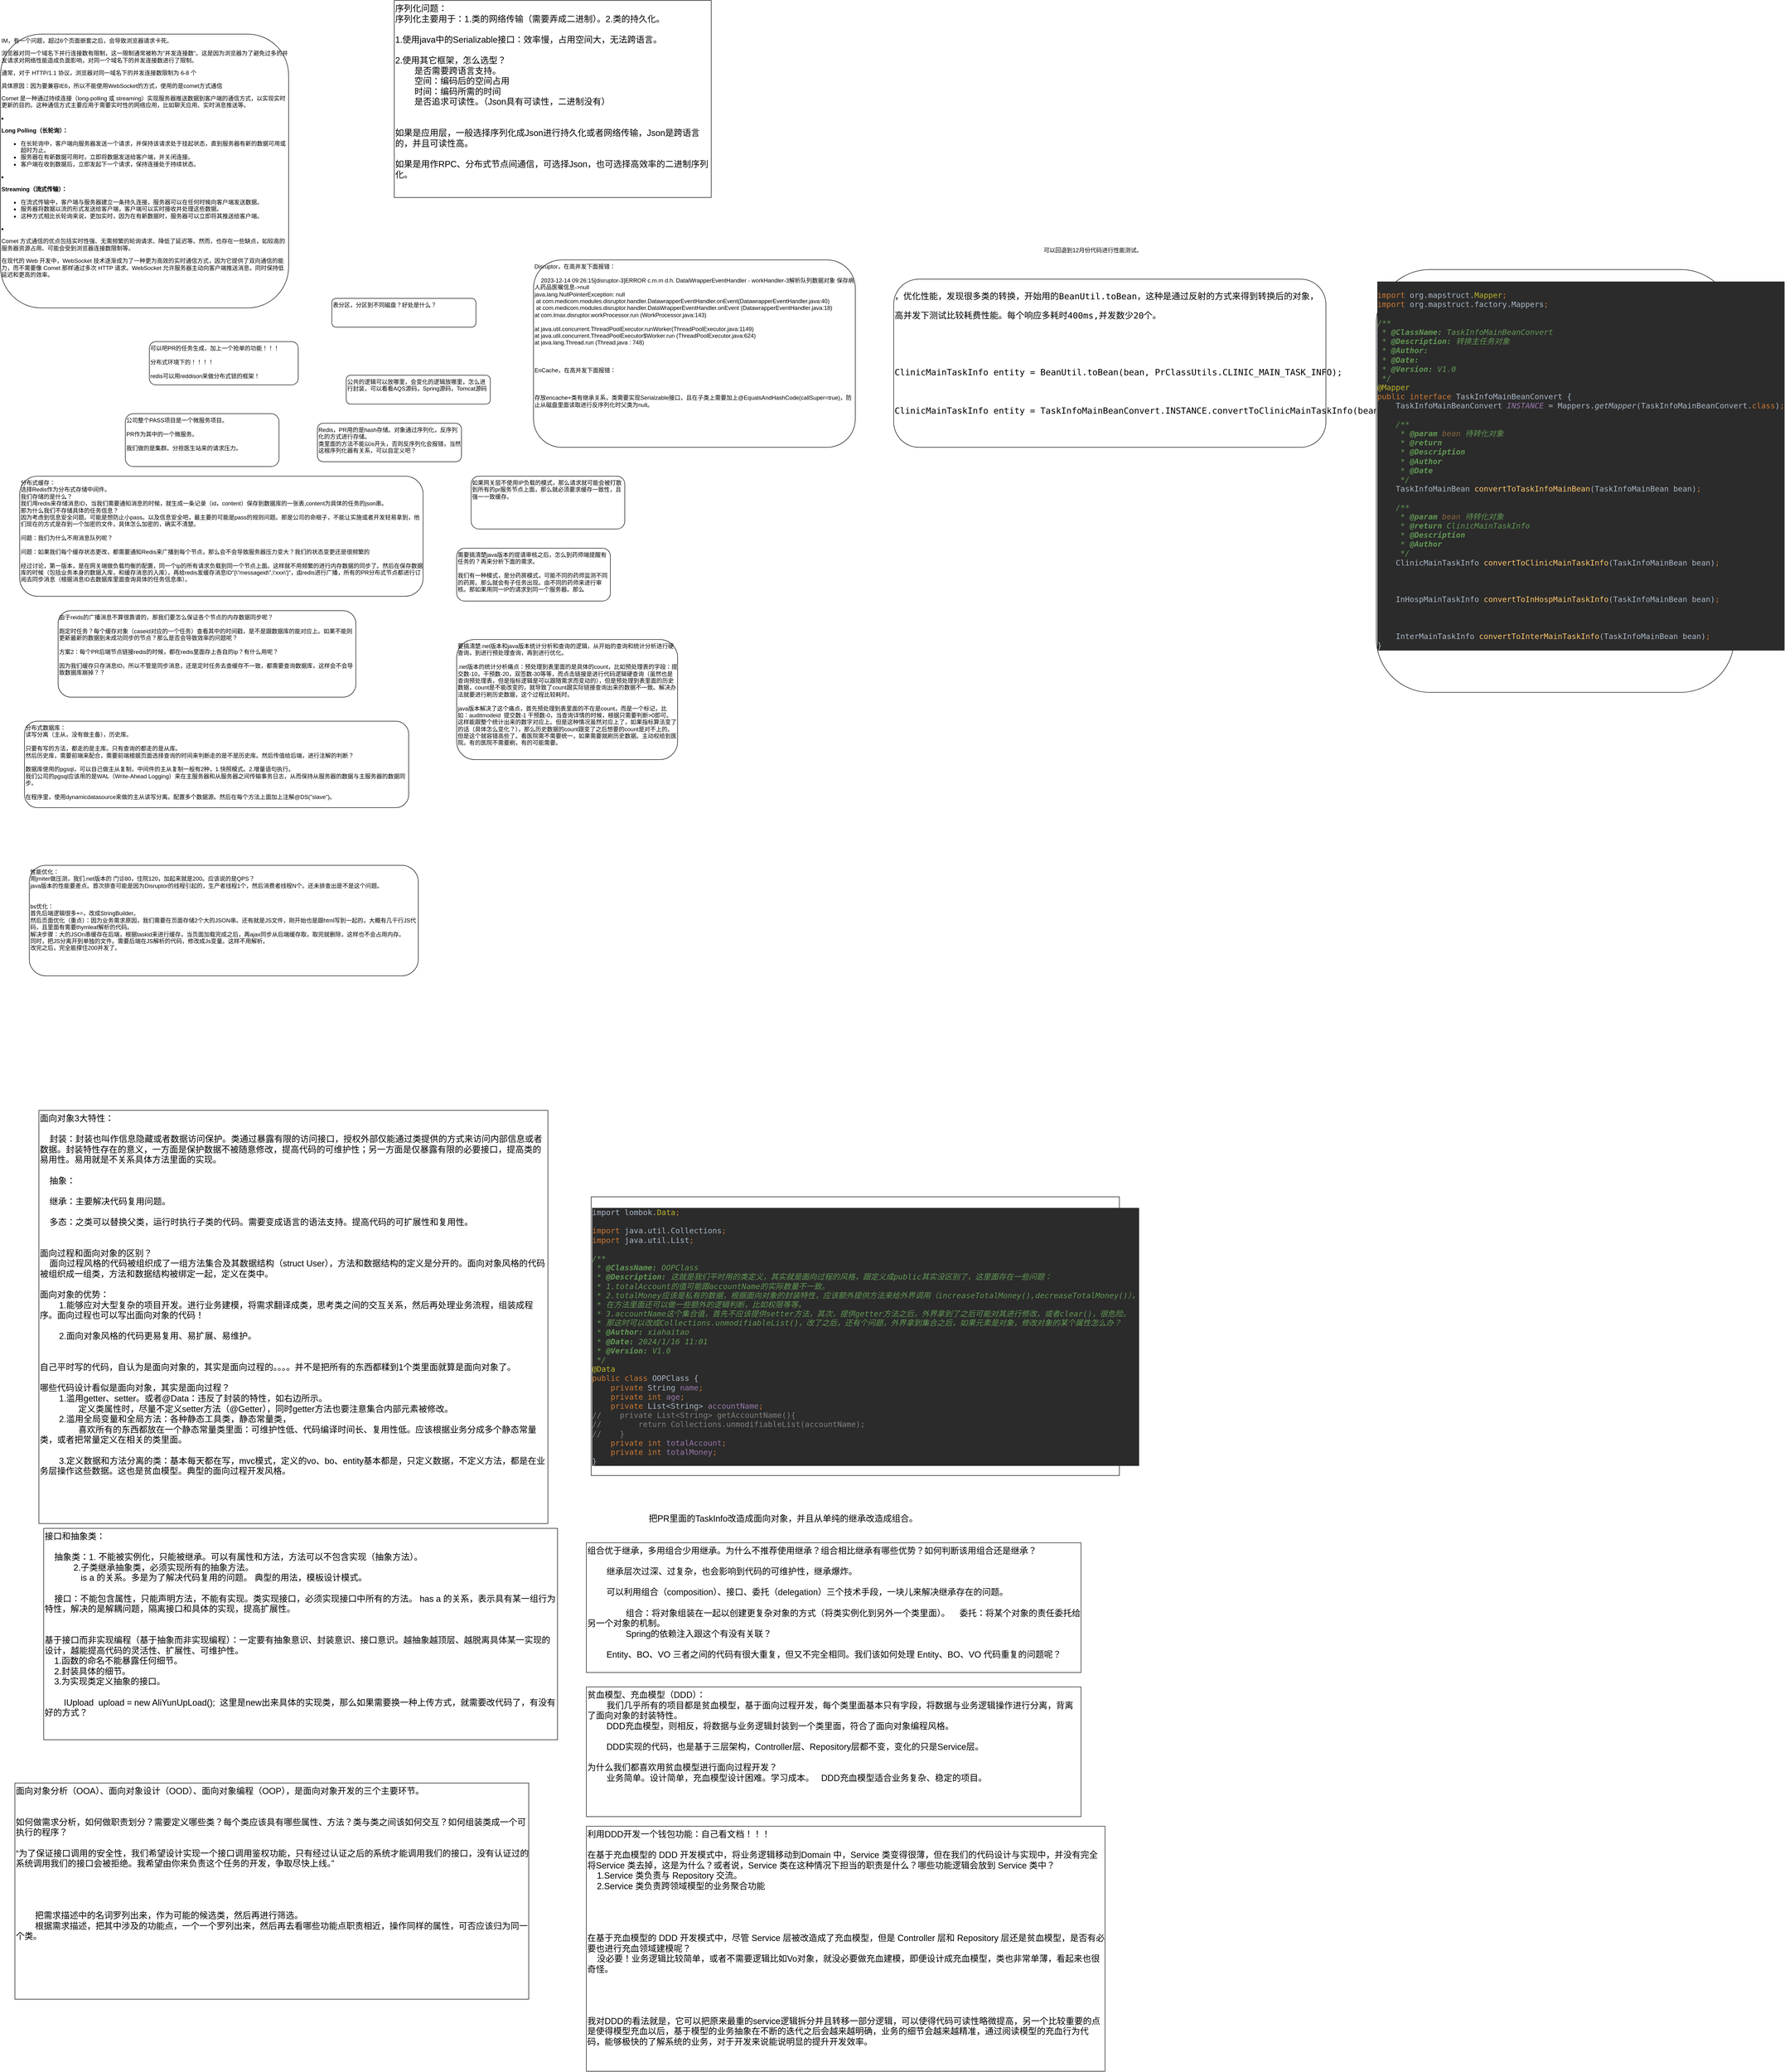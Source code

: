 <mxfile version="22.1.18" type="github">
  <diagram name="第 1 页" id="1XJYP80JxbJxhC29MnGr">
    <mxGraphModel dx="2358" dy="2159" grid="1" gridSize="10" guides="1" tooltips="1" connect="1" arrows="1" fold="1" page="1" pageScale="1" pageWidth="827" pageHeight="1169" math="0" shadow="0">
      <root>
        <mxCell id="0" />
        <mxCell id="1" parent="0" />
        <mxCell id="axaWvUbI3fm5PjR0QgIP-2" value="分布式缓存：&lt;br&gt;选择Redis作为分布式存储中间件。&lt;br&gt;我们存储的是什么？&lt;br&gt;我们用redis来存储消息ID，当我们需要通知消息的时候，就生成一条记录（id，content）保存到数据库的一张表,content为具体的任务的json串。&lt;br&gt;那为什么我们不存储具体的任务信息？&lt;br&gt;因为考虑到信息安全问题。可能是想防止小pass。以及信息安全吧，最主要的可能是pass的规则问题。那是公司的命根子，不能让实施或者开发轻易拿到，他们现在的方式是存到一个加密的文件，具体怎么加密的，确实不清楚。&lt;br&gt;&lt;br&gt;问题：我们为什么不用消息队列呢？&lt;br&gt;&lt;br&gt;问题：如果我们每个缓存状态更改，都需要通知Redis来广播到每个节点，那么会不会导致服务器压力变大？我们的状态变更还是很频繁的&lt;br&gt;&lt;br&gt;经过讨论，第一版本，是在网关端做负载均衡的配置，同一个ip的所有请求负载到同一个节点上面。这样就不用频繁的进行内存数据的同步了。然后在保存数据库的时候（包括业务本身的数据入库，和缓存消息的入库），再给redis发缓存消息ID&quot;{\&quot;messageid\&quot;,\&#39;xxx\&#39;}&quot;，由redis进行广播，所有的PR分布式节点都进行订阅去同步消息（根据消息ID去数据库里面查询具体的任务信息串）。" style="rounded=1;whiteSpace=wrap;html=1;verticalAlign=top;align=left;" parent="1" vertex="1">
          <mxGeometry x="70" y="100" width="840" height="250" as="geometry" />
        </mxCell>
        <mxCell id="axaWvUbI3fm5PjR0QgIP-3" value="分布式数据库：&lt;br&gt;读写分离（主从，没有做主备），历史库。&lt;br&gt;&lt;br&gt;只要有写的方法，都走的是主库。只有查询的都走的是从库。&lt;br&gt;然后历史库，需要前端来配合，需要前端根据页面选择查询的时间来判断走的是不是历史库。然后传值给后端，进行注解的判断？&lt;br&gt;&lt;br&gt;数据库使用的pgsql，可以自己做主从复制，中间件的主从复制一般有2种，1.快照模式。2.增量语句执行。&lt;br&gt;我们公司的pgsql应该用的是WAL（Write-Ahead Logging）来在主服务器和从服务器之间传输事务日志，从而保持从服务器的数据与主服务器的数据同步。&lt;br&gt;&lt;br&gt;在程序里，使用dynamicdatasource来做的主从读写分离。配置多个数据源。然后在每个方法上面加上注解@DS(&quot;slave&quot;)。" style="rounded=1;whiteSpace=wrap;html=1;verticalAlign=top;align=left;" parent="1" vertex="1">
          <mxGeometry x="80" y="610" width="800" height="180" as="geometry" />
        </mxCell>
        <mxCell id="lYMavn7DF4E9moOjVgNg-1" value="如果网关层不使用IP负载的模式，那么请求就可能会被打散到所有的pr服务节点上面，那么就必须要求缓存一致性，且强一一致缓存。" style="rounded=1;whiteSpace=wrap;html=1;verticalAlign=top;align=left;" parent="1" vertex="1">
          <mxGeometry x="1010" y="100" width="320" height="110" as="geometry" />
        </mxCell>
        <mxCell id="lYMavn7DF4E9moOjVgNg-2" value="需要搞清楚java版本的提请审核之后，怎么到药师端提醒有任务的？再来分析下面的需求。&lt;br&gt;&lt;br&gt;我们有一种模式，是分药房模式，可能不同的药师监测不同的药房。那么就会有子任务出现。由不同的药师来进行审核。那如果用同一IP的请求到同一个服务器。那么" style="rounded=1;whiteSpace=wrap;html=1;verticalAlign=top;align=left;" parent="1" vertex="1">
          <mxGeometry x="980" y="250" width="320" height="110" as="geometry" />
        </mxCell>
        <mxCell id="lYMavn7DF4E9moOjVgNg-3" value="公司整个PASS项目是一个微服务项目。&lt;br&gt;&lt;br&gt;PR作为其中的一个微服务。&lt;br&gt;&lt;br&gt;我们做的是集群。分担医生站来的请求压力。" style="rounded=1;whiteSpace=wrap;html=1;verticalAlign=top;align=left;" parent="1" vertex="1">
          <mxGeometry x="290" y="-30" width="320" height="110" as="geometry" />
        </mxCell>
        <mxCell id="lYMavn7DF4E9moOjVgNg-4" value="由于reids的广播消息不算很靠谱的，那我们要怎么保证各个节点的内存数据同步呢？&lt;br&gt;&lt;br&gt;跑定时任务？每个缓存对象（caseid对应的一个任务）查看其中的时间戳，是不是跟数据库的能对应上。如果不能则更新最新的数据到未成功同步的节点？那么是否会导致效率的问题呢？&lt;br&gt;&lt;br&gt;方案2：每个PR后端节点链接redis的时候，都在redis里面存上各自的ip？有什么用呢？&lt;br&gt;&lt;br&gt;因为我们缓存只存消息ID，所以不管是同步消息，还是定时任务去查缓存不一致，都需要查询数据库，这样会不会导致数据库崩掉？？" style="rounded=1;whiteSpace=wrap;html=1;verticalAlign=top;align=left;" parent="1" vertex="1">
          <mxGeometry x="150" y="380" width="620" height="180" as="geometry" />
        </mxCell>
        <mxCell id="azIFYM6eBztKxtA_MHt6-1" value="性能优化：&lt;br&gt;用jmiter做压测，我们.net版本的 门诊80，住院120，加起来就是200。应该说的是QPS？&lt;br&gt;java版本的性能要差点。首次排查可能是因为Disruptor的线程引起的，生产者线程1个，然后消费者线程N个。还未排查出是不是这个问题。&lt;br&gt;&lt;br&gt;&lt;br&gt;bs优化：&lt;br&gt;首先后端逻辑很多+=，改成StringBuilder。&lt;br&gt;然后页面优化（重点）：因为业务需求原因，我们需要在页面存储2个大的JSON串。还有就是JS文件，刚开始也是跟html写到一起的，大概有几千行JS代码，且里面有需要thymleaf解析的代码。&lt;br&gt;解决步骤：大的JSOn串缓存在后端，根据taskid来进行缓存，当页面加载完成之后，再ajax同步从后端缓存取，取完就删除，这样也不会占用内存。&lt;br&gt;同时，把JS分离开到单独的文件。需要后端在JS解析的代码，修改成Js变量。这样不用解析。&lt;br&gt;改完之后，完全能撑住200并发了。" style="rounded=1;whiteSpace=wrap;html=1;verticalAlign=top;align=left;" parent="1" vertex="1">
          <mxGeometry x="90" y="910" width="810" height="230" as="geometry" />
        </mxCell>
        <mxCell id="OiV16W11Bcy6xy-m6XNg-1" value="要搞清楚.net版本和java版本统计分析和查询的逻辑，从开始的查询和统计分析进行硬查询，到进行预处理查询，再到进行优化。&lt;br&gt;&lt;br&gt;.net版本的统计分析痛点：预处理到表里面的是具体的count，比如预处理表的字段：提交数-10，干预数-20，双签数-30等等，而点击链接是进行代码逻辑硬查询（虽然也是查询预处理表，但是指标逻辑是可以跟随需求而变动的），但是预处理到表里面的历史数据，count是不能改变的，就导致了count跟实际链接查询出来的数据不一致。解决办法就要进行刷历史数据，这个过程比较耗时。&lt;br&gt;&lt;br&gt;java版本解决了这个痛点，首先预处理到表里面的不在是count，而是一个标记，比如：auditmodeid&amp;nbsp; 提交数-1 干预数-0，当查询详情的时候，根据只需要判断&amp;gt;0即可。这样能跟整个统计出来的数字对应上。但是这种情况虽然对应上了，如果指标算法变了的话（具体怎么变化？），那么历史数据的count跟变了之后想要的count是对不上的。但是这个就容错高些了。看医院需不需要统一，如果需要就刷历史数据。主动权给到医院。有的医院不需要刷，有的可能需要。" style="rounded=1;whiteSpace=wrap;html=1;verticalAlign=top;align=left;" parent="1" vertex="1">
          <mxGeometry x="980" y="440" width="460" height="250" as="geometry" />
        </mxCell>
        <mxCell id="0i6LU9kepRgSpGDFbb0o-1" value="公共的逻辑可以放哪里，会变化的逻辑放哪里，怎么进行封装，可以看看AQS源码，Spring源码，Tomcat源码" style="rounded=1;whiteSpace=wrap;html=1;verticalAlign=top;align=left;" parent="1" vertex="1">
          <mxGeometry x="750" y="-110" width="300" height="60" as="geometry" />
        </mxCell>
        <mxCell id="M4xeJUEj8VqUzHAWt1Ij-1" value="Redis，PR用的是hash存储。对象通过序列化，反序列化的方式进行存储。&lt;br&gt;类里面的方法不能以is开头，否则反序列化会报错，当然这根序列化器有关系，可以自定义吧？" style="rounded=1;whiteSpace=wrap;html=1;verticalAlign=top;align=left;" parent="1" vertex="1">
          <mxGeometry x="690" y="-10" width="300" height="80" as="geometry" />
        </mxCell>
        <mxCell id="pnb352GZgsO-i2-xDFfo-1" value="可以吧PR的任务生成，加上一个抢单的功能！！！&lt;br&gt;&lt;br&gt;分布式环境下的！！！！&lt;br&gt;&lt;br&gt;redis可以用reddison来做分布式锁的框架！" style="rounded=1;whiteSpace=wrap;html=1;verticalAlign=top;align=left;" parent="1" vertex="1">
          <mxGeometry x="340" y="-180" width="310" height="90" as="geometry" />
        </mxCell>
        <mxCell id="GLIDyd0n-ON3j2NHpdD_-1" value="Disruptor，在高并发下面报错：&lt;br&gt;&lt;br&gt;&lt;span style=&quot;&quot;&gt;&lt;span style=&quot;&quot;&gt;&amp;nbsp;&amp;nbsp;&amp;nbsp;&amp;nbsp;&lt;/span&gt;&lt;/span&gt;2023-12-14 09:26:15[disruptor-3]ERROR c.m.m d.h. DatalWrapperEventHandler - workHandler-3解析队列数据对象 保存病人药品医嘱信息-&amp;gt;null&lt;br&gt;java.lang.NullPointerException: null&lt;br&gt;&amp;nbsp;at com.medicom.modules.disruptor.handler.DatawrapperEventHandler.onEvent(DatawrapperEventHandler.java:40)&lt;br&gt;&amp;nbsp;at com.medicom.modules.disruptor.handler.DataWrapperEventHandler.onEvent (DatawrapperEventHandler.java:18)&lt;br&gt;at com.lmax.disruptor.workProcessor.run (WorkProcessor.java:143)&lt;br&gt;&lt;br&gt;at java.util.concurrent.ThreadPoolExecutor.runWorker(ThreadPoolExecutor.java:1149)&lt;br&gt;at java.util.concurrent.ThreadPoolExecutor$Worker.run (ThreadPoolExecutor.java:624)&lt;br&gt;at java.lang.Thread.run (Thread.java : 748)&lt;br&gt;&lt;br&gt;&lt;br&gt;&lt;br&gt;EnCache，在高并发下面报错：&lt;br&gt;&lt;br&gt;&lt;br&gt;&lt;br&gt;存放encache+类有继承关系，类需要实现Serialzable接口，且在子类上需要加上@EqualsAndHashCode(callSuper=true)，防止从磁盘里面读取进行反序列化时父类为null。&amp;nbsp;" style="rounded=1;whiteSpace=wrap;html=1;verticalAlign=top;align=left;" parent="1" vertex="1">
          <mxGeometry x="1140" y="-350" width="670" height="390" as="geometry" />
        </mxCell>
        <mxCell id="GLIDyd0n-ON3j2NHpdD_-2" value="表分区，分区到不同磁盘？好处是什么？" style="rounded=1;whiteSpace=wrap;html=1;verticalAlign=top;align=left;" parent="1" vertex="1">
          <mxGeometry x="720" y="-270" width="300" height="60" as="geometry" />
        </mxCell>
        <mxCell id="52weYLeMf9iYNcdraF4N-1" value="&lt;pre style=&quot;font-size: 18px;&quot;&gt;&lt;font style=&quot;font-size: 18px;&quot;&gt;，优化性能，发现很多类的转换，开始用的&lt;/font&gt;BeanUtil.toBean，这种是通过反射的方式来得到转换后的对象，&lt;/pre&gt;&lt;pre style=&quot;font-size: 18px;&quot;&gt;高并发下测试比较耗费性能。每个响应多耗时400ms,并发数少20个。&lt;/pre&gt;&lt;pre style=&quot;font-size: 18px;&quot;&gt;&lt;br&gt;&lt;/pre&gt;&lt;pre style=&quot;font-size: 18px;&quot;&gt;&lt;br&gt;&lt;/pre&gt;&lt;pre style=&quot;font-size: 18px;&quot;&gt;&lt;font style=&quot;font-size: 18px;&quot;&gt;ClinicMainTaskInfo entity = BeanUtil.toBean(bean, PrClassUtils.CLINIC_MAIN_TASK_INFO);&lt;/font&gt;&lt;/pre&gt;&lt;pre style=&quot;font-size: 18px;&quot;&gt;&lt;font style=&quot;font-size: 18px;&quot;&gt;&lt;br&gt;&lt;/font&gt;&lt;/pre&gt;&lt;pre style=&quot;font-size: 18px;&quot;&gt;&lt;pre style=&quot;&quot;&gt;&lt;font style=&quot;font-size: 18px;&quot;&gt;ClinicMainTaskInfo entity = TaskInfoMainBeanConvert.INSTANCE.convertToClinicMainTaskInfo(bean);&lt;/font&gt;&lt;/pre&gt;&lt;/pre&gt;" style="rounded=1;whiteSpace=wrap;html=1;verticalAlign=top;align=left;" parent="1" vertex="1">
          <mxGeometry x="1890" y="-310" width="900" height="350" as="geometry" />
        </mxCell>
        <mxCell id="52weYLeMf9iYNcdraF4N-2" value="&lt;pre style=&quot;font-size: 18px;&quot;&gt;&lt;pre style=&quot;background-color:#2b2b2b;color:#a9b7c6;font-family:&#39;JetBrains Mono&#39;,monospace;font-size:12.0pt;&quot;&gt;&lt;span style=&quot;color:#cc7832;&quot;&gt;&lt;br&gt;&lt;/span&gt;&lt;span style=&quot;color:#cc7832;&quot;&gt;import &lt;/span&gt;org.mapstruct.&lt;span style=&quot;color:#bbb529;&quot;&gt;Mapper&lt;/span&gt;&lt;span style=&quot;color:#cc7832;&quot;&gt;;&lt;br&gt;&lt;/span&gt;&lt;span style=&quot;color:#cc7832;&quot;&gt;import &lt;/span&gt;org.mapstruct.factory.Mappers&lt;span style=&quot;color:#cc7832;&quot;&gt;;&lt;br&gt;&lt;/span&gt;&lt;span style=&quot;color:#cc7832;&quot;&gt;&lt;br&gt;&lt;/span&gt;&lt;span style=&quot;color:#629755;font-style:italic;&quot;&gt;/**&lt;br&gt;&lt;/span&gt;&lt;span style=&quot;color:#629755;font-style:italic;&quot;&gt; * &lt;/span&gt;&lt;span style=&quot;color:#629755;font-weight:bold;font-style:italic;&quot;&gt;@ClassName: &lt;/span&gt;&lt;span style=&quot;color:#629755;font-style:italic;&quot;&gt;TaskInfoMainBeanConvert&lt;br&gt;&lt;/span&gt;&lt;span style=&quot;color:#629755;font-style:italic;&quot;&gt; * &lt;/span&gt;&lt;span style=&quot;color:#629755;font-weight:bold;font-style:italic;&quot;&gt;@Description: &lt;/span&gt;&lt;span style=&quot;color:#629755;font-style:italic;font-family:&#39;宋体&#39;,monospace;&quot;&gt;转换主任务对象&lt;br&gt;&lt;/span&gt;&lt;span style=&quot;color:#629755;font-style:italic;font-family:&#39;宋体&#39;,monospace;&quot;&gt; &lt;/span&gt;&lt;span style=&quot;color:#629755;font-style:italic;&quot;&gt;* &lt;/span&gt;&lt;span style=&quot;color:#629755;font-weight:bold;font-style:italic;&quot;&gt;@Author: &lt;/span&gt;&lt;span style=&quot;color:#629755;font-style:italic;&quot;&gt;&lt;br&gt;&lt;/span&gt;&lt;span style=&quot;color:#629755;font-style:italic;&quot;&gt; * &lt;/span&gt;&lt;span style=&quot;color:#629755;font-weight:bold;font-style:italic;&quot;&gt;@Date: &lt;/span&gt;&lt;span style=&quot;color:#629755;font-style:italic;&quot;&gt;&lt;br&gt;&lt;/span&gt;&lt;span style=&quot;color:#629755;font-style:italic;&quot;&gt; * &lt;/span&gt;&lt;span style=&quot;color:#629755;font-weight:bold;font-style:italic;&quot;&gt;@Version: &lt;/span&gt;&lt;span style=&quot;color:#629755;font-style:italic;&quot;&gt;V1.0&lt;br&gt;&lt;/span&gt;&lt;span style=&quot;color:#629755;font-style:italic;&quot;&gt; */&lt;br&gt;&lt;/span&gt;&lt;span style=&quot;color:#bbb529;&quot;&gt;@Mapper&lt;br&gt;&lt;/span&gt;&lt;span style=&quot;color:#cc7832;&quot;&gt;public interface &lt;/span&gt;TaskInfoMainBeanConvert {&lt;br&gt;    TaskInfoMainBeanConvert &lt;span style=&quot;color:#9876aa;font-style:italic;&quot;&gt;INSTANCE &lt;/span&gt;= Mappers.&lt;span style=&quot;font-style:italic;&quot;&gt;getMapper&lt;/span&gt;(TaskInfoMainBeanConvert.&lt;span style=&quot;color:#cc7832;&quot;&gt;class&lt;/span&gt;)&lt;span style=&quot;color:#cc7832;&quot;&gt;;&lt;br&gt;&lt;/span&gt;&lt;span style=&quot;color:#cc7832;&quot;&gt;&lt;br&gt;&lt;/span&gt;&lt;span style=&quot;color:#cc7832;&quot;&gt;    &lt;/span&gt;&lt;span style=&quot;color:#629755;font-style:italic;&quot;&gt;/**&lt;br&gt;&lt;/span&gt;&lt;span style=&quot;color:#629755;font-style:italic;&quot;&gt;     * &lt;/span&gt;&lt;span style=&quot;color:#629755;font-weight:bold;font-style:italic;&quot;&gt;@param &lt;/span&gt;&lt;span style=&quot;color:#8a653b;font-style:italic;&quot;&gt;bean &lt;/span&gt;&lt;span style=&quot;color:#629755;font-style:italic;font-family:&#39;宋体&#39;,monospace;&quot;&gt;待转化对象&lt;br&gt;&lt;/span&gt;&lt;span style=&quot;color:#629755;font-style:italic;font-family:&#39;宋体&#39;,monospace;&quot;&gt;     &lt;/span&gt;&lt;span style=&quot;color:#629755;font-style:italic;&quot;&gt;* &lt;/span&gt;&lt;span style=&quot;color:#629755;font-weight:bold;font-style:italic;&quot;&gt;@return &lt;/span&gt;&lt;span style=&quot;color:#629755;font-style:italic;&quot;&gt;&lt;br&gt;&lt;/span&gt;&lt;span style=&quot;color:#629755;font-style:italic;&quot;&gt;     * &lt;/span&gt;&lt;span style=&quot;color:#629755;font-weight:bold;font-style:italic;&quot;&gt;@Description &lt;/span&gt;&lt;span style=&quot;color:#629755;font-style:italic;font-family:&#39;宋体&#39;,monospace;&quot;&gt;&lt;br&gt;&lt;/span&gt;&lt;span style=&quot;color:#629755;font-style:italic;font-family:&#39;宋体&#39;,monospace;&quot;&gt;     &lt;/span&gt;&lt;span style=&quot;color:#629755;font-style:italic;&quot;&gt;* &lt;/span&gt;&lt;span style=&quot;color:#629755;font-weight:bold;font-style:italic;&quot;&gt;@Author &lt;/span&gt;&lt;span style=&quot;color:#629755;font-style:italic;&quot;&gt;&lt;br&gt;&lt;/span&gt;&lt;span style=&quot;color:#629755;font-style:italic;&quot;&gt;     * &lt;/span&gt;&lt;span style=&quot;color:#629755;font-weight:bold;font-style:italic;&quot;&gt;@Date &lt;/span&gt;&lt;span style=&quot;color:#629755;font-style:italic;&quot;&gt;&lt;br&gt;&lt;/span&gt;&lt;span style=&quot;color:#629755;font-style:italic;&quot;&gt;     */&lt;br&gt;&lt;/span&gt;&lt;span style=&quot;color:#629755;font-style:italic;&quot;&gt;    &lt;/span&gt;TaskInfoMainBean &lt;span style=&quot;color:#ffc66d;&quot;&gt;convertToTaskInfoMainBean&lt;/span&gt;(TaskInfoMainBean bean)&lt;span style=&quot;color:#cc7832;&quot;&gt;;&lt;br&gt;&lt;/span&gt;&lt;span style=&quot;color:#cc7832;&quot;&gt;&lt;br&gt;&lt;/span&gt;&lt;span style=&quot;color:#cc7832;&quot;&gt;    &lt;/span&gt;&lt;span style=&quot;color:#629755;font-style:italic;&quot;&gt;/**&lt;br&gt;&lt;/span&gt;&lt;span style=&quot;color:#629755;font-style:italic;&quot;&gt;     * &lt;/span&gt;&lt;span style=&quot;color:#629755;font-weight:bold;font-style:italic;&quot;&gt;@param &lt;/span&gt;&lt;span style=&quot;color:#8a653b;font-style:italic;&quot;&gt;bean &lt;/span&gt;&lt;span style=&quot;color:#629755;font-style:italic;font-family:&#39;宋体&#39;,monospace;&quot;&gt;待转化对象&lt;br&gt;&lt;/span&gt;&lt;span style=&quot;color:#629755;font-style:italic;font-family:&#39;宋体&#39;,monospace;&quot;&gt;     &lt;/span&gt;&lt;span style=&quot;color:#629755;font-style:italic;&quot;&gt;* &lt;/span&gt;&lt;span style=&quot;color:#629755;font-weight:bold;font-style:italic;&quot;&gt;@return &lt;/span&gt;&lt;span style=&quot;color:#629755;font-style:italic;&quot;&gt;ClinicMainTaskInfo&lt;br&gt;&lt;/span&gt;&lt;span style=&quot;color:#629755;font-style:italic;&quot;&gt;     * &lt;/span&gt;&lt;span style=&quot;color:#629755;font-weight:bold;font-style:italic;&quot;&gt;@Description &lt;/span&gt;&lt;span style=&quot;color:#629755;font-style:italic;font-family:&#39;宋体&#39;,monospace;&quot;&gt;&lt;br&gt;&lt;/span&gt;&lt;span style=&quot;color:#629755;font-style:italic;font-family:&#39;宋体&#39;,monospace;&quot;&gt;     &lt;/span&gt;&lt;span style=&quot;color:#629755;font-style:italic;&quot;&gt;* &lt;/span&gt;&lt;span style=&quot;color:#629755;font-weight:bold;font-style:italic;&quot;&gt;@Author&lt;/span&gt;&lt;span style=&quot;color:#629755;font-style:italic;&quot;&gt;&lt;br&gt;&lt;/span&gt;&lt;span style=&quot;color:#629755;font-style:italic;&quot;&gt;     */&lt;br&gt;&lt;/span&gt;&lt;span style=&quot;color:#629755;font-style:italic;&quot;&gt;    &lt;/span&gt;ClinicMainTaskInfo &lt;span style=&quot;color:#ffc66d;&quot;&gt;convertToClinicMainTaskInfo&lt;/span&gt;(TaskInfoMainBean bean)&lt;span style=&quot;color:#cc7832;&quot;&gt;;&lt;br&gt;&lt;/span&gt;&lt;span style=&quot;color:#cc7832;&quot;&gt;&lt;br&gt;&lt;/span&gt;&lt;span style=&quot;color:#cc7832;&quot;&gt;  &lt;/span&gt;&lt;span style=&quot;color:#629755;font-style:italic;&quot;&gt;&lt;br&gt;&lt;/span&gt;&lt;span style=&quot;color:#629755;font-style:italic;&quot;&gt;    &lt;br&gt;&lt;/span&gt;&lt;span style=&quot;color:#629755;font-style:italic;&quot;&gt;    &lt;/span&gt;InHospMainTaskInfo &lt;span style=&quot;color:#ffc66d;&quot;&gt;convertToInHospMainTaskInfo&lt;/span&gt;(TaskInfoMainBean bean)&lt;span style=&quot;color:#cc7832;&quot;&gt;;&lt;br&gt;&lt;/span&gt;&lt;span style=&quot;color:#cc7832;&quot;&gt;&lt;br&gt;&lt;/span&gt;&lt;span style=&quot;color:#cc7832;&quot;&gt; &lt;/span&gt;&lt;span style=&quot;color:#629755;font-style:italic;&quot;&gt;&lt;br&gt;&lt;/span&gt;&lt;span style=&quot;color:#629755;font-style:italic;&quot;&gt;&lt;br&gt;&lt;/span&gt;&lt;span style=&quot;color:#629755;font-style:italic;&quot;&gt;    &lt;/span&gt;InterMainTaskInfo &lt;span style=&quot;color:#ffc66d;&quot;&gt;convertToInterMainTaskInfo&lt;/span&gt;(TaskInfoMainBean bean)&lt;span style=&quot;color:#cc7832;&quot;&gt;;&lt;br&gt;&lt;/span&gt;}&lt;br&gt;&lt;/pre&gt;&lt;/pre&gt;" style="rounded=1;whiteSpace=wrap;html=1;verticalAlign=top;align=left;" parent="1" vertex="1">
          <mxGeometry x="2895" y="-330" width="745" height="880" as="geometry" />
        </mxCell>
        <mxCell id="CAA8TabalaVCixUhrOd4-1" value="可以回退到12月份代码进行性能测试。" style="text;html=1;strokeColor=none;fillColor=none;align=center;verticalAlign=middle;whiteSpace=wrap;rounded=0;" parent="1" vertex="1">
          <mxGeometry x="2160" y="-410" width="290" height="80" as="geometry" />
        </mxCell>
        <mxCell id="4FLja5BOqqyU_yTpesLY-1" value="IM，有一个问题，超过6个页面嵌套之后，会导致浏览器请求卡死。&lt;br&gt;&lt;p&gt;浏览器对同一个域名下并行连接数有限制，这一限制通常被称为&quot;并发连接数&quot;。这是因为浏览器为了避免过多的并发请求对网络性能造成负面影响，对同一个域名下的并发连接数进行了限制。&lt;/p&gt;&lt;p&gt;通常，对于 HTTP/1.1 协议，浏览器对同一域名下的并发连接数限制为 6-8 个&lt;/p&gt;&lt;p&gt;具体原因：因为要兼容IE6，所以不能使用WebSocket的方式，使用的是comet方式通信&lt;/p&gt;&lt;p&gt;Comet 是一种通过持续连接（long-polling 或 streaming）实现服务器推送数据到客户端的通信方式，以实现实时更新的目的。这种通信方式主要应用于需要实时性的网络应用，比如聊天应用、实时消息推送等。&lt;br&gt;&lt;/p&gt;&lt;li&gt;&lt;p&gt;&lt;strong&gt;Long Polling（长轮询）：&lt;/strong&gt;&lt;/p&gt;&lt;/li&gt;&lt;ul&gt;&lt;li&gt;在长轮询中，客户端向服务器发送一个请求，并保持该请求处于挂起状态，直到服务器有新的数据可用或超时为止。&lt;/li&gt;&lt;li&gt;服务器在有新数据可用时，立即将数据发送给客户端，并关闭连接。&lt;/li&gt;&lt;li&gt;客户端在收到数据后，立即发起下一个请求，保持连接处于持续状态。&lt;/li&gt;&lt;/ul&gt;&lt;div&gt;&lt;li&gt;&lt;p&gt;&lt;strong&gt;Streaming（流式传输）：&lt;/strong&gt;&lt;/p&gt;&lt;/li&gt;&lt;ul&gt;&lt;li&gt;在流式传输中，客户端与服务器建立一条持久连接，服务器可以在任何时候向客户端发送数据。&lt;/li&gt;&lt;li&gt;服务器将数据以流的形式发送给客户端，客户端可以实时接收并处理这些数据。&lt;/li&gt;&lt;li&gt;这种方式相比长轮询来说，更加实时，因为在有新数据时，服务器可以立即将其推送给客户端。&lt;/li&gt;&lt;/ul&gt;&lt;li&gt;&lt;p&gt;Comet 方式通信的优点包括实时性强、无需频繁的轮询请求、降低了延迟等。然而，也存在一些缺点，如较高的服务器资源占用、可能会受到浏览器连接数限制等。&lt;/p&gt;&lt;p&gt;在现代的 Web 开发中，WebSocket 技术逐渐成为了一种更为高效的实时通信方式，因为它提供了双向通信的能力，而不需要像 Comet 那样通过多次 HTTP 请求。WebSocket 允许服务器主动向客户端推送消息，同时保持低延迟和更高的效率。&lt;/p&gt;&lt;/li&gt;&lt;/div&gt;" style="rounded=1;whiteSpace=wrap;html=1;verticalAlign=top;align=left;" parent="1" vertex="1">
          <mxGeometry x="30" y="-820" width="600" height="570" as="geometry" />
        </mxCell>
        <mxCell id="K7jlHJTKLegIbDve6_yx-1" value="序列化问题：&lt;br&gt;序列化主要用于：1.类的网络传输（需要弄成二进制）。2.类的持久化。&lt;br&gt;&lt;br&gt;1.使用java中的Serializable接口：效率慢，占用空间大，无法跨语言。&lt;br&gt;&lt;br&gt;2.使用其它框架，怎么选型？&lt;br&gt;&amp;nbsp;&lt;span style=&quot;white-space: pre;&quot;&gt;&#x9;&lt;/span&gt;是否需要跨语言支持。&lt;br&gt;&lt;span style=&quot;white-space: pre;&quot;&gt;&#x9;&lt;/span&gt;空间：编码后的空间占用&lt;br&gt;&lt;span style=&quot;white-space: pre;&quot;&gt;&#x9;&lt;/span&gt;时间：编码所需的时间&lt;br&gt;&lt;span style=&quot;white-space: pre;&quot;&gt;&#x9;&lt;/span&gt;是否追求可读性。（Json具有可读性，二进制没有）&lt;br&gt;&lt;br&gt;&lt;br&gt;如果是应用层，一般选择序列化成Json进行持久化或者网络传输，Json是跨语言的，并且可读性高。&lt;br&gt;&lt;br&gt;如果是用作RPC、分布式节点间通信，可选择Json，也可选择高效率的二进制序列化。" style="rounded=0;whiteSpace=wrap;html=1;fontSize=18;align=left;verticalAlign=top;" parent="1" vertex="1">
          <mxGeometry x="850" y="-890" width="660" height="410" as="geometry" />
        </mxCell>
        <mxCell id="FtiWQNE3cC4o1lRVwpFo-1" value="面向对象3大特性：&lt;br&gt;&lt;br&gt;&lt;span style=&quot;&quot;&gt;&lt;span style=&quot;&quot;&gt;&amp;nbsp;&amp;nbsp;&amp;nbsp;&amp;nbsp;&lt;/span&gt;&lt;/span&gt;封装：封装也叫作信息隐藏或者数据访问保护。类通过暴露有限的访问接口，授权外部仅能通过类&lt;span style=&quot;background-color: initial;&quot;&gt;提供的方式来访问内部信息或者数据。&lt;/span&gt;封装特性存在的意义，一方面是保护数据不被随意修改，提高代码的可维护性；另一方面是仅暴露有限的必要接口，提高类的易用性。易用就是不关系具体方法里面的实现。&lt;br&gt;&lt;br&gt;&amp;nbsp; &amp;nbsp; 抽象：&lt;br&gt;&lt;br&gt;&lt;span style=&quot;&quot;&gt;&lt;span style=&quot;&quot;&gt;&amp;nbsp;&amp;nbsp;&amp;nbsp;&amp;nbsp;&lt;/span&gt;&lt;/span&gt;继承：主要解决代码复用问题。&lt;br&gt;&lt;br&gt;&lt;span style=&quot;&quot;&gt;&lt;span style=&quot;&quot;&gt;&amp;nbsp;&amp;nbsp;&amp;nbsp;&amp;nbsp;&lt;/span&gt;&lt;/span&gt;多态：之类可以替换父类，运行时执行子类的代码。需要变成语言的语法支持。提高代码的可扩展性和复用性。&lt;br&gt;&lt;br&gt;&lt;br&gt;面向过程和面向对象的区别？&lt;br&gt;&lt;span style=&quot;&quot;&gt;&lt;span style=&quot;white-space: pre;&quot;&gt;&amp;nbsp;&amp;nbsp;&amp;nbsp;&amp;nbsp;&lt;/span&gt;&lt;/span&gt;面向过程风格的代码被组织成了一组方法集合及其数据结构（struct User），方法和数据结构的定义是分开的。面向对象风格的代码被组织成一组类，方法和数据结构被绑定一起，定义在类中。&lt;br&gt;&lt;br&gt;面向对象的优势：&lt;br&gt;&lt;span style=&quot;white-space: pre;&quot;&gt;&#x9;&lt;/span&gt;1.能够应对大型复杂的项目开发。进行业务建模，将需求翻译成类，思考类之间的交互关系，然后再处理业务流程，组装成程序。面向过程也可以写出面向对象的代码！&lt;br&gt;&lt;br&gt;&lt;span style=&quot;white-space: pre;&quot;&gt;&#x9;&lt;/span&gt;2.面向对象风格的代码更易复用、易扩展、易维护。&lt;br&gt;&lt;br&gt;&lt;br&gt;自己平时写的代码，自认为是面向对象的，其实是面向过程的。。。。并不是把所有的东西都糅到1个类里面就算是面向对象了。&lt;br&gt;&lt;br&gt;哪些代码设计看似是面向对象，其实是面向过程？&lt;br&gt;&lt;span style=&quot;white-space: pre;&quot;&gt;&#x9;&lt;/span&gt;1.滥用getter、setter。或者@Data：违反了封装的特性，如右边所示。&lt;br&gt;&lt;span style=&quot;white-space: pre;&quot;&gt;&#x9;&lt;/span&gt;&lt;span style=&quot;white-space: pre;&quot;&gt;&#x9;&lt;/span&gt;定义类属性时，尽量不定义setter方法（@Getter），同时getter方法也要注意集合内部元素被修改。&lt;br&gt;&lt;span style=&quot;white-space: pre;&quot;&gt;&#x9;&lt;/span&gt;2.滥用全局变量和全局方法：各种静态工具类，静态常量类，&lt;br&gt;&lt;span style=&quot;white-space: pre;&quot;&gt;&#x9;&lt;/span&gt;&lt;span style=&quot;white-space: pre;&quot;&gt;&#x9;&lt;/span&gt;喜欢所有的东西都放在一个静态常量类里面：可维护性低、代码编译时间长、复用性低。应该根据业务分成多个静态常量类，或者把常量定义在相关的类里面。&lt;br&gt;&lt;span style=&quot;white-space: pre;&quot;&gt;&#x9;&lt;/span&gt;&lt;span style=&quot;white-space: pre;&quot;&gt;&#x9;&lt;/span&gt;&lt;br&gt;&lt;span style=&quot;white-space: pre;&quot;&gt;&#x9;&lt;/span&gt;3.定义数据和方法分离的类：基本每天都在写，mvc模式，定义的vo、bo、entity基本都是，只定义数据，不定义方法，都是在业务层操作这些数据。这也是贫血模型。典型的面向过程开发风格。" style="rounded=0;whiteSpace=wrap;html=1;fontSize=18;align=left;verticalAlign=top;" parent="1" vertex="1">
          <mxGeometry x="110" y="1420" width="1060" height="860" as="geometry" />
        </mxCell>
        <mxCell id="FN0yQ43i4ETcDHctbkBb-1" value="&lt;pre style=&quot;background-color:#2b2b2b;color:#a9b7c6;font-family:&#39;JetBrains Mono&#39;,monospace;font-size:12.0pt;&quot;&gt;&lt;pre style=&quot;font-family: &amp;quot;JetBrains Mono&amp;quot;, monospace; font-size: 12pt;&quot;&gt;import lombok.&lt;span style=&quot;color:#bbb529;&quot;&gt;Data&lt;/span&gt;&lt;span style=&quot;color:#cc7832;&quot;&gt;;&lt;br&gt;&lt;/span&gt;&lt;span style=&quot;color:#cc7832;&quot;&gt;&lt;br&gt;&lt;/span&gt;&lt;span style=&quot;color:#cc7832;&quot;&gt;import &lt;/span&gt;java.util.Collections&lt;span style=&quot;color:#cc7832;&quot;&gt;;&lt;br&gt;&lt;/span&gt;&lt;span style=&quot;color:#cc7832;&quot;&gt;import &lt;/span&gt;java.util.List&lt;span style=&quot;color:#cc7832;&quot;&gt;;&lt;br&gt;&lt;/span&gt;&lt;span style=&quot;color:#cc7832;&quot;&gt;&lt;br&gt;&lt;/span&gt;&lt;span style=&quot;color:#629755;font-style:italic;&quot;&gt;/**&lt;br&gt;&lt;/span&gt;&lt;span style=&quot;color:#629755;font-style:italic;&quot;&gt; * &lt;/span&gt;&lt;span style=&quot;color:#629755;font-weight:bold;font-style:italic;&quot;&gt;@ClassName: &lt;/span&gt;&lt;span style=&quot;color:#629755;font-style:italic;&quot;&gt;OOPClass&lt;br&gt;&lt;/span&gt;&lt;span style=&quot;color:#629755;font-style:italic;&quot;&gt; * &lt;/span&gt;&lt;span style=&quot;color:#629755;font-weight:bold;font-style:italic;&quot;&gt;@Description: &lt;/span&gt;&lt;span style=&quot;color:#629755;font-style:italic;font-family:&#39;宋体&#39;,monospace;&quot;&gt;这就是我们平时用的类定义，其实就是面向过程的风格，跟定义成&lt;/span&gt;&lt;span style=&quot;color:#629755;font-style:italic;&quot;&gt;public&lt;/span&gt;&lt;span style=&quot;color:#629755;font-style:italic;font-family:&#39;宋体&#39;,monospace;&quot;&gt;其实没区别了，这里面存在一些问题：&lt;br&gt;&lt;/span&gt;&lt;span style=&quot;color:#629755;font-style:italic;font-family:&#39;宋体&#39;,monospace;&quot;&gt; &lt;/span&gt;&lt;span style=&quot;color:#629755;font-style:italic;&quot;&gt;* 1.totalAccount&lt;/span&gt;&lt;span style=&quot;color:#629755;font-style:italic;font-family:&#39;宋体&#39;,monospace;&quot;&gt;的值可能跟&lt;/span&gt;&lt;span style=&quot;color:#629755;font-style:italic;&quot;&gt;accountName&lt;/span&gt;&lt;span style=&quot;color:#629755;font-style:italic;font-family:&#39;宋体&#39;,monospace;&quot;&gt;的实际数量不一致。&lt;br&gt;&lt;/span&gt;&lt;span style=&quot;color:#629755;font-style:italic;font-family:&#39;宋体&#39;,monospace;&quot;&gt; &lt;/span&gt;&lt;span style=&quot;color:#629755;font-style:italic;&quot;&gt;* 2.totalMoney&lt;/span&gt;&lt;span style=&quot;color:#629755;font-style:italic;font-family:&#39;宋体&#39;,monospace;&quot;&gt;应该是私有的数据，根据面向对象的封装特性，应该额外提供方法来给外界调用（&lt;/span&gt;&lt;span style=&quot;color:#629755;font-style:italic;&quot;&gt;increaseTotalMoney(),decreaseTotalMoney()&lt;/span&gt;&lt;span style=&quot;color:#629755;font-style:italic;font-family:&#39;宋体&#39;,monospace;&quot;&gt;），&lt;br&gt;&lt;/span&gt;&lt;span style=&quot;color:#629755;font-style:italic;font-family:&#39;宋体&#39;,monospace;&quot;&gt; &lt;/span&gt;&lt;span style=&quot;color:#629755;font-style:italic;&quot;&gt;* &lt;/span&gt;&lt;span style=&quot;color:#629755;font-style:italic;font-family:&#39;宋体&#39;,monospace;&quot;&gt;在方法里面还可以做一些额外的逻辑判断，比如权限等等。&lt;br&gt;&lt;/span&gt;&lt;span style=&quot;color:#629755;font-style:italic;font-family:&#39;宋体&#39;,monospace;&quot;&gt; &lt;/span&gt;&lt;span style=&quot;color:#629755;font-style:italic;&quot;&gt;* 3.accountName&lt;/span&gt;&lt;span style=&quot;color:#629755;font-style:italic;font-family:&#39;宋体&#39;,monospace;&quot;&gt;这个集合值，首先不应该提供&lt;/span&gt;&lt;span style=&quot;color:#629755;font-style:italic;&quot;&gt;setter&lt;/span&gt;&lt;span style=&quot;color:#629755;font-style:italic;font-family:&#39;宋体&#39;,monospace;&quot;&gt;方法，其次，提供&lt;/span&gt;&lt;span style=&quot;color:#629755;font-style:italic;&quot;&gt;getter&lt;/span&gt;&lt;span style=&quot;color:#629755;font-style:italic;font-family:&#39;宋体&#39;,monospace;&quot;&gt;方法之后，外界拿到了之后可能对其进行修改，或者&lt;/span&gt;&lt;span style=&quot;color:#629755;font-style:italic;&quot;&gt;clear()&lt;/span&gt;&lt;span style=&quot;color:#629755;font-style:italic;font-family:&#39;宋体&#39;,monospace;&quot;&gt;，很危险。&lt;br&gt;&lt;/span&gt;&lt;span style=&quot;color:#629755;font-style:italic;font-family:&#39;宋体&#39;,monospace;&quot;&gt; &lt;/span&gt;&lt;span style=&quot;color:#629755;font-style:italic;&quot;&gt;* &lt;/span&gt;&lt;span style=&quot;color:#629755;font-style:italic;font-family:&#39;宋体&#39;,monospace;&quot;&gt;那这时可以改成&lt;/span&gt;&lt;span style=&quot;color:#629755;font-style:italic;&quot;&gt;Collections.unmodifiableList()&lt;/span&gt;&lt;span style=&quot;color:#629755;font-style:italic;font-family:&#39;宋体&#39;,monospace;&quot;&gt;，改了之后，还有个问题，外界拿到集合之后，如果元素是对象，修改对象的某个属性怎么办？&lt;br&gt;&lt;/span&gt;&lt;span style=&quot;color:#629755;font-style:italic;font-family:&#39;宋体&#39;,monospace;&quot;&gt; &lt;/span&gt;&lt;span style=&quot;color:#629755;font-style:italic;&quot;&gt;* &lt;/span&gt;&lt;span style=&quot;color:#629755;font-weight:bold;font-style:italic;&quot;&gt;@Author: &lt;/span&gt;&lt;span style=&quot;color:#629755;font-style:italic;&quot;&gt;xiahaitao&lt;br&gt;&lt;/span&gt;&lt;span style=&quot;color:#629755;font-style:italic;&quot;&gt; * &lt;/span&gt;&lt;span style=&quot;color:#629755;font-weight:bold;font-style:italic;&quot;&gt;@Date: &lt;/span&gt;&lt;span style=&quot;color:#629755;font-style:italic;&quot;&gt;2024/1/16 11:01&lt;br&gt;&lt;/span&gt;&lt;span style=&quot;color:#629755;font-style:italic;&quot;&gt; * &lt;/span&gt;&lt;span style=&quot;color:#629755;font-weight:bold;font-style:italic;&quot;&gt;@Version: &lt;/span&gt;&lt;span style=&quot;color:#629755;font-style:italic;&quot;&gt;V1.0&lt;br&gt;&lt;/span&gt;&lt;span style=&quot;color:#629755;font-style:italic;&quot;&gt; */&lt;br&gt;&lt;/span&gt;&lt;span style=&quot;color:#bbb529;&quot;&gt;@Data&lt;br&gt;&lt;/span&gt;&lt;span style=&quot;color:#cc7832;&quot;&gt;public class &lt;/span&gt;OOPClass {&lt;br&gt;    &lt;span style=&quot;color:#cc7832;&quot;&gt;private &lt;/span&gt;String &lt;span style=&quot;color:#9876aa;&quot;&gt;name&lt;/span&gt;&lt;span style=&quot;color:#cc7832;&quot;&gt;;&lt;br&gt;&lt;/span&gt;&lt;span style=&quot;color:#cc7832;&quot;&gt;    private int &lt;/span&gt;&lt;span style=&quot;color:#9876aa;&quot;&gt;age&lt;/span&gt;&lt;span style=&quot;color:#cc7832;&quot;&gt;;&lt;br&gt;&lt;/span&gt;&lt;span style=&quot;color:#cc7832;&quot;&gt;    private &lt;/span&gt;List&amp;lt;String&amp;gt; &lt;span style=&quot;color:#9876aa;&quot;&gt;accountName&lt;/span&gt;&lt;span style=&quot;color:#cc7832;&quot;&gt;;&lt;br&gt;&lt;/span&gt;&lt;span style=&quot;color:#808080;&quot;&gt;//    private List&amp;lt;String&amp;gt; getAccountName(){&lt;br&gt;&lt;/span&gt;&lt;span style=&quot;color:#808080;&quot;&gt;//        return Collections.unmodifiableList(accountName);&lt;br&gt;&lt;/span&gt;&lt;span style=&quot;color:#808080;&quot;&gt;//    }&lt;br&gt;&lt;/span&gt;&lt;span style=&quot;color:#808080;&quot;&gt;    &lt;/span&gt;&lt;span style=&quot;color:#cc7832;&quot;&gt;private int &lt;/span&gt;&lt;span style=&quot;color:#9876aa;&quot;&gt;totalAccount&lt;/span&gt;&lt;span style=&quot;color:#cc7832;&quot;&gt;;&lt;br&gt;&lt;/span&gt;&lt;span style=&quot;color:#cc7832;&quot;&gt;    private int &lt;/span&gt;&lt;span style=&quot;color:#9876aa;&quot;&gt;totalMoney&lt;/span&gt;&lt;span style=&quot;color:#cc7832;&quot;&gt;;&lt;br&gt;&lt;/span&gt;}&lt;br&gt;&lt;/pre&gt;&lt;/pre&gt;" style="rounded=0;whiteSpace=wrap;html=1;fontSize=18;align=left;verticalAlign=top;" parent="1" vertex="1">
          <mxGeometry x="1260" y="1600" width="1100" height="580" as="geometry" />
        </mxCell>
        <mxCell id="FN0yQ43i4ETcDHctbkBb-3" value="接口和抽象类：&lt;br&gt;&lt;span style=&quot;&quot;&gt;&lt;span style=&quot;white-space: pre;&quot;&gt;&amp;nbsp;&amp;nbsp;&amp;nbsp;&amp;nbsp;&lt;/span&gt;&lt;/span&gt;&lt;br&gt;&lt;span style=&quot;&quot;&gt;&lt;span style=&quot;white-space: pre;&quot;&gt;&amp;nbsp;&amp;nbsp;&amp;nbsp;&amp;nbsp;&lt;/span&gt;&lt;/span&gt;抽象类：1. 不能被实例化，只能被继承。可以有属性和方法，方法可以不包含实现（抽象方法）。&lt;br&gt;&lt;span style=&quot;&quot;&gt;&lt;span style=&quot;white-space: pre;&quot;&gt;&amp;nbsp;&amp;nbsp;&amp;nbsp;&amp;nbsp;&lt;/span&gt;&lt;/span&gt;&lt;span style=&quot;&quot;&gt;&lt;span style=&quot;white-space: pre;&quot;&gt;&amp;nbsp;&amp;nbsp;&amp;nbsp;&amp;nbsp;&lt;/span&gt;&lt;/span&gt;&lt;span style=&quot;&quot;&gt;&lt;span style=&quot;white-space: pre;&quot;&gt;&amp;nbsp;&amp;nbsp;&amp;nbsp;&amp;nbsp;&lt;/span&gt;&lt;/span&gt;2.子类继承抽象类，必须实现所有的抽象方法。&lt;br&gt;&lt;span style=&quot;&quot;&gt;&lt;span style=&quot;white-space: pre;&quot;&gt;&amp;nbsp;&amp;nbsp;&amp;nbsp;&amp;nbsp;&lt;/span&gt;&lt;/span&gt;&lt;span style=&quot;&quot;&gt;&lt;span style=&quot;white-space: pre;&quot;&gt;&amp;nbsp;&amp;nbsp;&amp;nbsp;&amp;nbsp;&lt;/span&gt;&lt;/span&gt;&amp;nbsp; &amp;nbsp;&lt;span style=&quot;&quot;&gt;&lt;span style=&quot;white-space: pre;&quot;&gt;&amp;nbsp;&amp;nbsp;&amp;nbsp;&amp;nbsp;&lt;/span&gt;&lt;/span&gt;is a 的关系。多是为了解决代码复用的问题。 典型的用法，模板设计模式。&lt;br&gt;&lt;span style=&quot;&quot;&gt;&lt;span style=&quot;white-space: pre;&quot;&gt;&amp;nbsp;&amp;nbsp;&amp;nbsp;&amp;nbsp;&lt;/span&gt;&lt;/span&gt;&lt;br&gt;&lt;span style=&quot;&quot;&gt;&lt;span style=&quot;white-space: pre;&quot;&gt;&amp;nbsp;&amp;nbsp;&amp;nbsp;&amp;nbsp;&lt;/span&gt;&lt;/span&gt;接口：不能包含属性，只能声明方法，不能有实现。类实现接口，必须实现接口中所有的方法。 has a 的关系，表示具有某一组行为特性，解决的是解耦问题，隔离接口和具体的实现，提高扩展性。&lt;br&gt;&lt;br&gt;&lt;br&gt;基于接口而非实现编程（基于抽象而非实现编程）：一定&lt;span style=&quot;background-color: initial;&quot;&gt;要有抽象意识、封装意识、接口意识。越抽象越顶层、越脱离具体某一实现的设计，越能&lt;/span&gt;&lt;span style=&quot;background-color: initial;&quot;&gt;提高代码的灵活性、扩展性、可维护性。&lt;/span&gt;&lt;span style=&quot;background-color: initial;&quot;&gt;&lt;br&gt;&lt;/span&gt;&lt;span style=&quot;&quot;&gt;&lt;span style=&quot;white-space: pre;&quot;&gt;&amp;nbsp;&amp;nbsp;&amp;nbsp;&amp;nbsp;&lt;/span&gt;&lt;/span&gt;1.函数的命名不能暴露任何细节。&lt;br&gt;&lt;span style=&quot;&quot;&gt;&lt;span style=&quot;white-space: pre;&quot;&gt;&amp;nbsp;&amp;nbsp;&amp;nbsp;&amp;nbsp;&lt;/span&gt;&lt;/span&gt;2.封装具体的细节。&lt;br&gt;&lt;span style=&quot;&quot;&gt;&lt;span style=&quot;white-space: pre;&quot;&gt;&amp;nbsp;&amp;nbsp;&amp;nbsp;&amp;nbsp;&lt;/span&gt;&lt;/span&gt;3.为实现类定义抽象的接口。&lt;br&gt;&lt;br&gt;&lt;span style=&quot;white-space: pre;&quot;&gt;&#x9;&lt;/span&gt;IUpload&amp;nbsp; upload = new AliYunUpLoad();&amp;nbsp; 这里是new出来具体的实现类，那么如果需要换一种上传方式，就需要改代码了，有没有好的方式？" style="rounded=0;whiteSpace=wrap;html=1;fontSize=18;align=left;verticalAlign=top;" parent="1" vertex="1">
          <mxGeometry x="120" y="2290" width="1070" height="440" as="geometry" />
        </mxCell>
        <mxCell id="J9Vd1cQ4T2tUTU1RXiHH-1" value="&lt;div&gt;组合优于继承，多用组合少用继承。为什么不推荐使用继承？组合相比继承有哪些优势？如何判断该用组合还是继承？&lt;/div&gt;&lt;div&gt;&lt;span style=&quot;background-color: initial;&quot;&gt;&lt;br&gt;&lt;/span&gt;&lt;/div&gt;&lt;div&gt;&lt;span style=&quot;background-color: initial;&quot;&gt;&lt;span style=&quot;white-space: pre;&quot;&gt;&#x9;&lt;/span&gt;继承层次过深、过复杂，也会影响到代码的可维护性，继承爆炸。&lt;/span&gt;&lt;br&gt;&lt;/div&gt;&lt;div&gt;&lt;span style=&quot;background-color: initial;&quot;&gt;&lt;br&gt;&lt;/span&gt;&lt;/div&gt;&lt;div&gt;&lt;span style=&quot;background-color: initial;&quot;&gt;&lt;span style=&quot;white-space: pre;&quot;&gt;&#x9;&lt;/span&gt;可以利用组合（composition）、接口、委托（delegation）三个技术手&lt;/span&gt;&lt;span style=&quot;background-color: initial;&quot;&gt;段，一块儿来解决继承存在的问题。&lt;/span&gt;&lt;br&gt;&lt;/div&gt;&lt;div&gt;&lt;span style=&quot;background-color: initial;&quot;&gt;&lt;br&gt;&lt;/span&gt;&lt;/div&gt;&lt;div&gt;&lt;span style=&quot;background-color: initial;&quot;&gt;&lt;span style=&quot;white-space: pre;&quot;&gt;&#x9;&lt;/span&gt;&lt;span style=&quot;white-space: pre;&quot;&gt;&#x9;&lt;/span&gt;组合：将对象组装在一起以创建更复杂对象的方式（将类实例化到另外一个类里面）。&amp;nbsp; &amp;nbsp; 委托：将某个对象的责任委托给另一个对象的机制。&lt;br&gt;&lt;/span&gt;&lt;/div&gt;&lt;div&gt;&lt;span style=&quot;white-space: pre;&quot;&gt;&#x9;&lt;/span&gt;&lt;span style=&quot;white-space: pre;&quot;&gt;&#x9;&lt;/span&gt;Spring的依赖注入跟这个有没有关联？&lt;br&gt;&lt;/div&gt;&lt;div&gt;&lt;br&gt;&lt;/div&gt;&lt;div&gt;&lt;div&gt;&lt;span style=&quot;white-space: pre;&quot;&gt;&#x9;&lt;/span&gt;Entity、BO、VO 三者之间的代码有很大重复，但又不完全相同。我们该如&lt;span style=&quot;background-color: initial;&quot;&gt;何处理 Entity、BO、VO 代码重复的问题呢？&lt;/span&gt;&lt;/div&gt;&lt;/div&gt;" style="rounded=0;whiteSpace=wrap;html=1;fontSize=18;align=left;verticalAlign=top;" parent="1" vertex="1">
          <mxGeometry x="1250" y="2320" width="1030" height="270" as="geometry" />
        </mxCell>
        <mxCell id="J9Vd1cQ4T2tUTU1RXiHH-2" value="把PR里面的TaskInfo改造成面向对象，并且从单纯的继承改造成组合。" style="text;html=1;strokeColor=none;fillColor=none;align=center;verticalAlign=middle;whiteSpace=wrap;rounded=0;fontSize=18;" parent="1" vertex="1">
          <mxGeometry x="1290" y="2240" width="740" height="60" as="geometry" />
        </mxCell>
        <mxCell id="J9Vd1cQ4T2tUTU1RXiHH-3" value="&lt;div&gt;贫血模型、充血模型（DDD）：&lt;/div&gt;&lt;div&gt;&lt;span style=&quot;white-space: pre;&quot;&gt;&#x9;&lt;/span&gt;我们几乎所有的项目都是贫血模型，基于面向过程开发，每个类里面基本只有字段，将数据与业务逻辑操作进行分离，背离了面向对象的封装特性。&lt;br&gt;&lt;/div&gt;&lt;div&gt;&lt;span style=&quot;white-space: pre;&quot;&gt;&#x9;&lt;/span&gt;DDD充血模型，则相反，将数据与业务逻辑封装到一个类里面，符合了面向对象编程风格。&lt;br&gt;&lt;/div&gt;&lt;div&gt;&lt;br&gt;&lt;/div&gt;&lt;div&gt;&lt;span style=&quot;white-space: pre;&quot;&gt;&#x9;&lt;/span&gt;DDD实现的代码，也是基于三层架构，Controller层、Repository层都不变，变化的只是Service层。&lt;br&gt;&lt;/div&gt;&lt;div&gt;&lt;br&gt;&lt;/div&gt;&lt;div&gt;为什么我们都喜欢用贫血模型进行面向过程开发？&lt;/div&gt;&lt;div&gt;&lt;span style=&quot;white-space: pre;&quot;&gt;&#x9;&lt;/span&gt;业务简单。设计简单，充血模型设计困难。学习成本。&amp;nbsp; &amp;nbsp;DDD充血模型适合业务复杂、稳定的项目。&lt;br&gt;&lt;/div&gt;" style="rounded=0;whiteSpace=wrap;html=1;fontSize=18;align=left;verticalAlign=top;" parent="1" vertex="1">
          <mxGeometry x="1250" y="2620" width="1030" height="270" as="geometry" />
        </mxCell>
        <mxCell id="tLVYLYFxv8BBkOP2GH6Q-1" value="&lt;div&gt;利用DDD开发一个钱包功能：自己看文档！！！&lt;/div&gt;&lt;div&gt;&lt;br&gt;&lt;/div&gt;&lt;div&gt;在基于充血模型的 DDD 开发模式中，将业务逻辑移动到Domain 中，Service 类变得很薄，但在我们的代码设计与实现中，并没有完全将Service 类去掉，这是为什么？或者说，Service 类在这种情况下担当的职责是什么？哪些功能逻辑会放到 Service 类中？&lt;br&gt;&lt;/div&gt;&lt;div&gt;&lt;span style=&quot;&quot;&gt;&lt;span style=&quot;white-space: pre;&quot;&gt;&amp;nbsp;&amp;nbsp;&amp;nbsp;&amp;nbsp;&lt;/span&gt;&lt;/span&gt;1.Service 类负责与 Repository 交流。&lt;br&gt;&lt;/div&gt;&lt;div&gt;&lt;span style=&quot;&quot;&gt;&lt;span style=&quot;white-space: pre;&quot;&gt;&amp;nbsp;&amp;nbsp;&amp;nbsp;&amp;nbsp;&lt;/span&gt;&lt;/span&gt;2.Service 类负责跨领域模型的业务聚合功能&lt;br&gt;&lt;/div&gt;&lt;div&gt;&lt;br&gt;&lt;/div&gt;&lt;div&gt;&lt;br&gt;&lt;/div&gt;&lt;div&gt;&lt;br&gt;&lt;/div&gt;&lt;div&gt;&lt;br&gt;&lt;/div&gt;&lt;div&gt;在基于充血模型的 DDD 开发模式中，尽管 Service 层被改造成了充血模型，但是 Controller 层和 Repository 层还是贫血模型，是否有必要也进行充血领域建模呢？&lt;br&gt;&lt;/div&gt;&lt;div&gt;&lt;span style=&quot;&quot;&gt;&lt;span style=&quot;white-space: pre;&quot;&gt;&amp;nbsp;&amp;nbsp;&amp;nbsp;&amp;nbsp;&lt;/span&gt;&lt;/span&gt;没必要！业务逻辑比较简单，或者不需要逻辑比如Vo对象，就没必要做充血建模，即便设计成充血模型，类也非常单薄，看起来也很奇怪。&lt;br&gt;&lt;/div&gt;&lt;div&gt;&lt;br&gt;&lt;/div&gt;&lt;div&gt;&lt;br&gt;&lt;/div&gt;&lt;div&gt;&lt;br&gt;&lt;/div&gt;&lt;div&gt;&lt;br&gt;&lt;/div&gt;&lt;div&gt;我对DDD的看法就是，它可以把原来最重的service逻辑拆分并且转移一部分逻辑，可以使得代码可读性略微提高，另一个比较重要的点是使得模型充血以后，基于模型的业务抽象在不断的迭代之后会越来越明确，业务的细节会越来越精准，通过阅读模型的充血行为代码，能够极快的了解系统的业务，对于开发来说能说明显的提升开发效率。&lt;br&gt;&lt;/div&gt;" style="rounded=0;whiteSpace=wrap;html=1;fontSize=18;align=left;verticalAlign=top;" vertex="1" parent="1">
          <mxGeometry x="1250" y="2910" width="1080" height="510" as="geometry" />
        </mxCell>
        <mxCell id="tLVYLYFxv8BBkOP2GH6Q-2" value="&lt;div&gt;面向对象分析（OOA）、面向对象设计（OOD）、面向对象编程（OOP），是面向对象开发的三个主要环节。&lt;/div&gt;&lt;div&gt;&lt;br&gt;&lt;/div&gt;&lt;div&gt;&lt;br&gt;&lt;/div&gt;&lt;div&gt;如何做需求分析，如何做职责划分？需要定义哪些类？每个类应该具有哪些属性、方法？类与类之间该如何交互？如何组装类成一个可执行的程序？&lt;br&gt;&lt;/div&gt;&lt;div&gt;&lt;br&gt;&lt;/div&gt;&lt;div&gt;“为了保证接口调用的安全性，我们希望设计实现一个接口调用鉴权功能，只有经过认证之后的系统才能调用我们的接口，没有认证过的系统调用我们的接口会被拒绝。我希望由你来负责这个任务的开发，争取尽快上线。”&lt;br&gt;&lt;/div&gt;&lt;div&gt;&lt;br&gt;&lt;/div&gt;&lt;div&gt;&lt;br&gt;&lt;/div&gt;&lt;div&gt;&lt;br&gt;&lt;/div&gt;&lt;div&gt;&lt;br&gt;&lt;/div&gt;&lt;div&gt;&lt;span style=&quot;white-space: pre;&quot;&gt;&#x9;&lt;/span&gt;把需求描述中的名词罗列出来，作为可能的候选类，然后再进行筛选。&lt;/div&gt;&lt;div&gt;&lt;span style=&quot;white-space: pre;&quot;&gt;&#x9;&lt;/span&gt;根据需求描述，把其中涉及的功能点，一个一个罗列出来，然后再去看哪些功能点职责相近，操作同样的属性，可否应该归为同一个类。&lt;br&gt;&lt;/div&gt;" style="rounded=0;whiteSpace=wrap;html=1;fontSize=18;align=left;verticalAlign=top;" vertex="1" parent="1">
          <mxGeometry x="60" y="2820" width="1070" height="450" as="geometry" />
        </mxCell>
      </root>
    </mxGraphModel>
  </diagram>
</mxfile>

